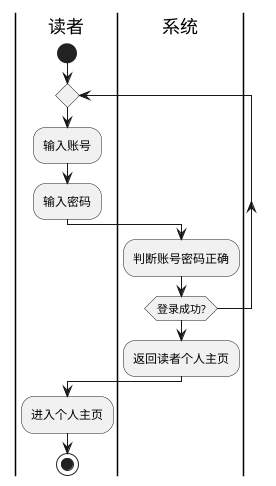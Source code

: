 @startuml
|读者|
start
repeat
:输入账号;
:输入密码;
	|系统|
	:判断账号密码正确;
repeat while (登录成功?)

:返回读者个人主页;
|读者|
:进入个人主页;

stop
@enduml
